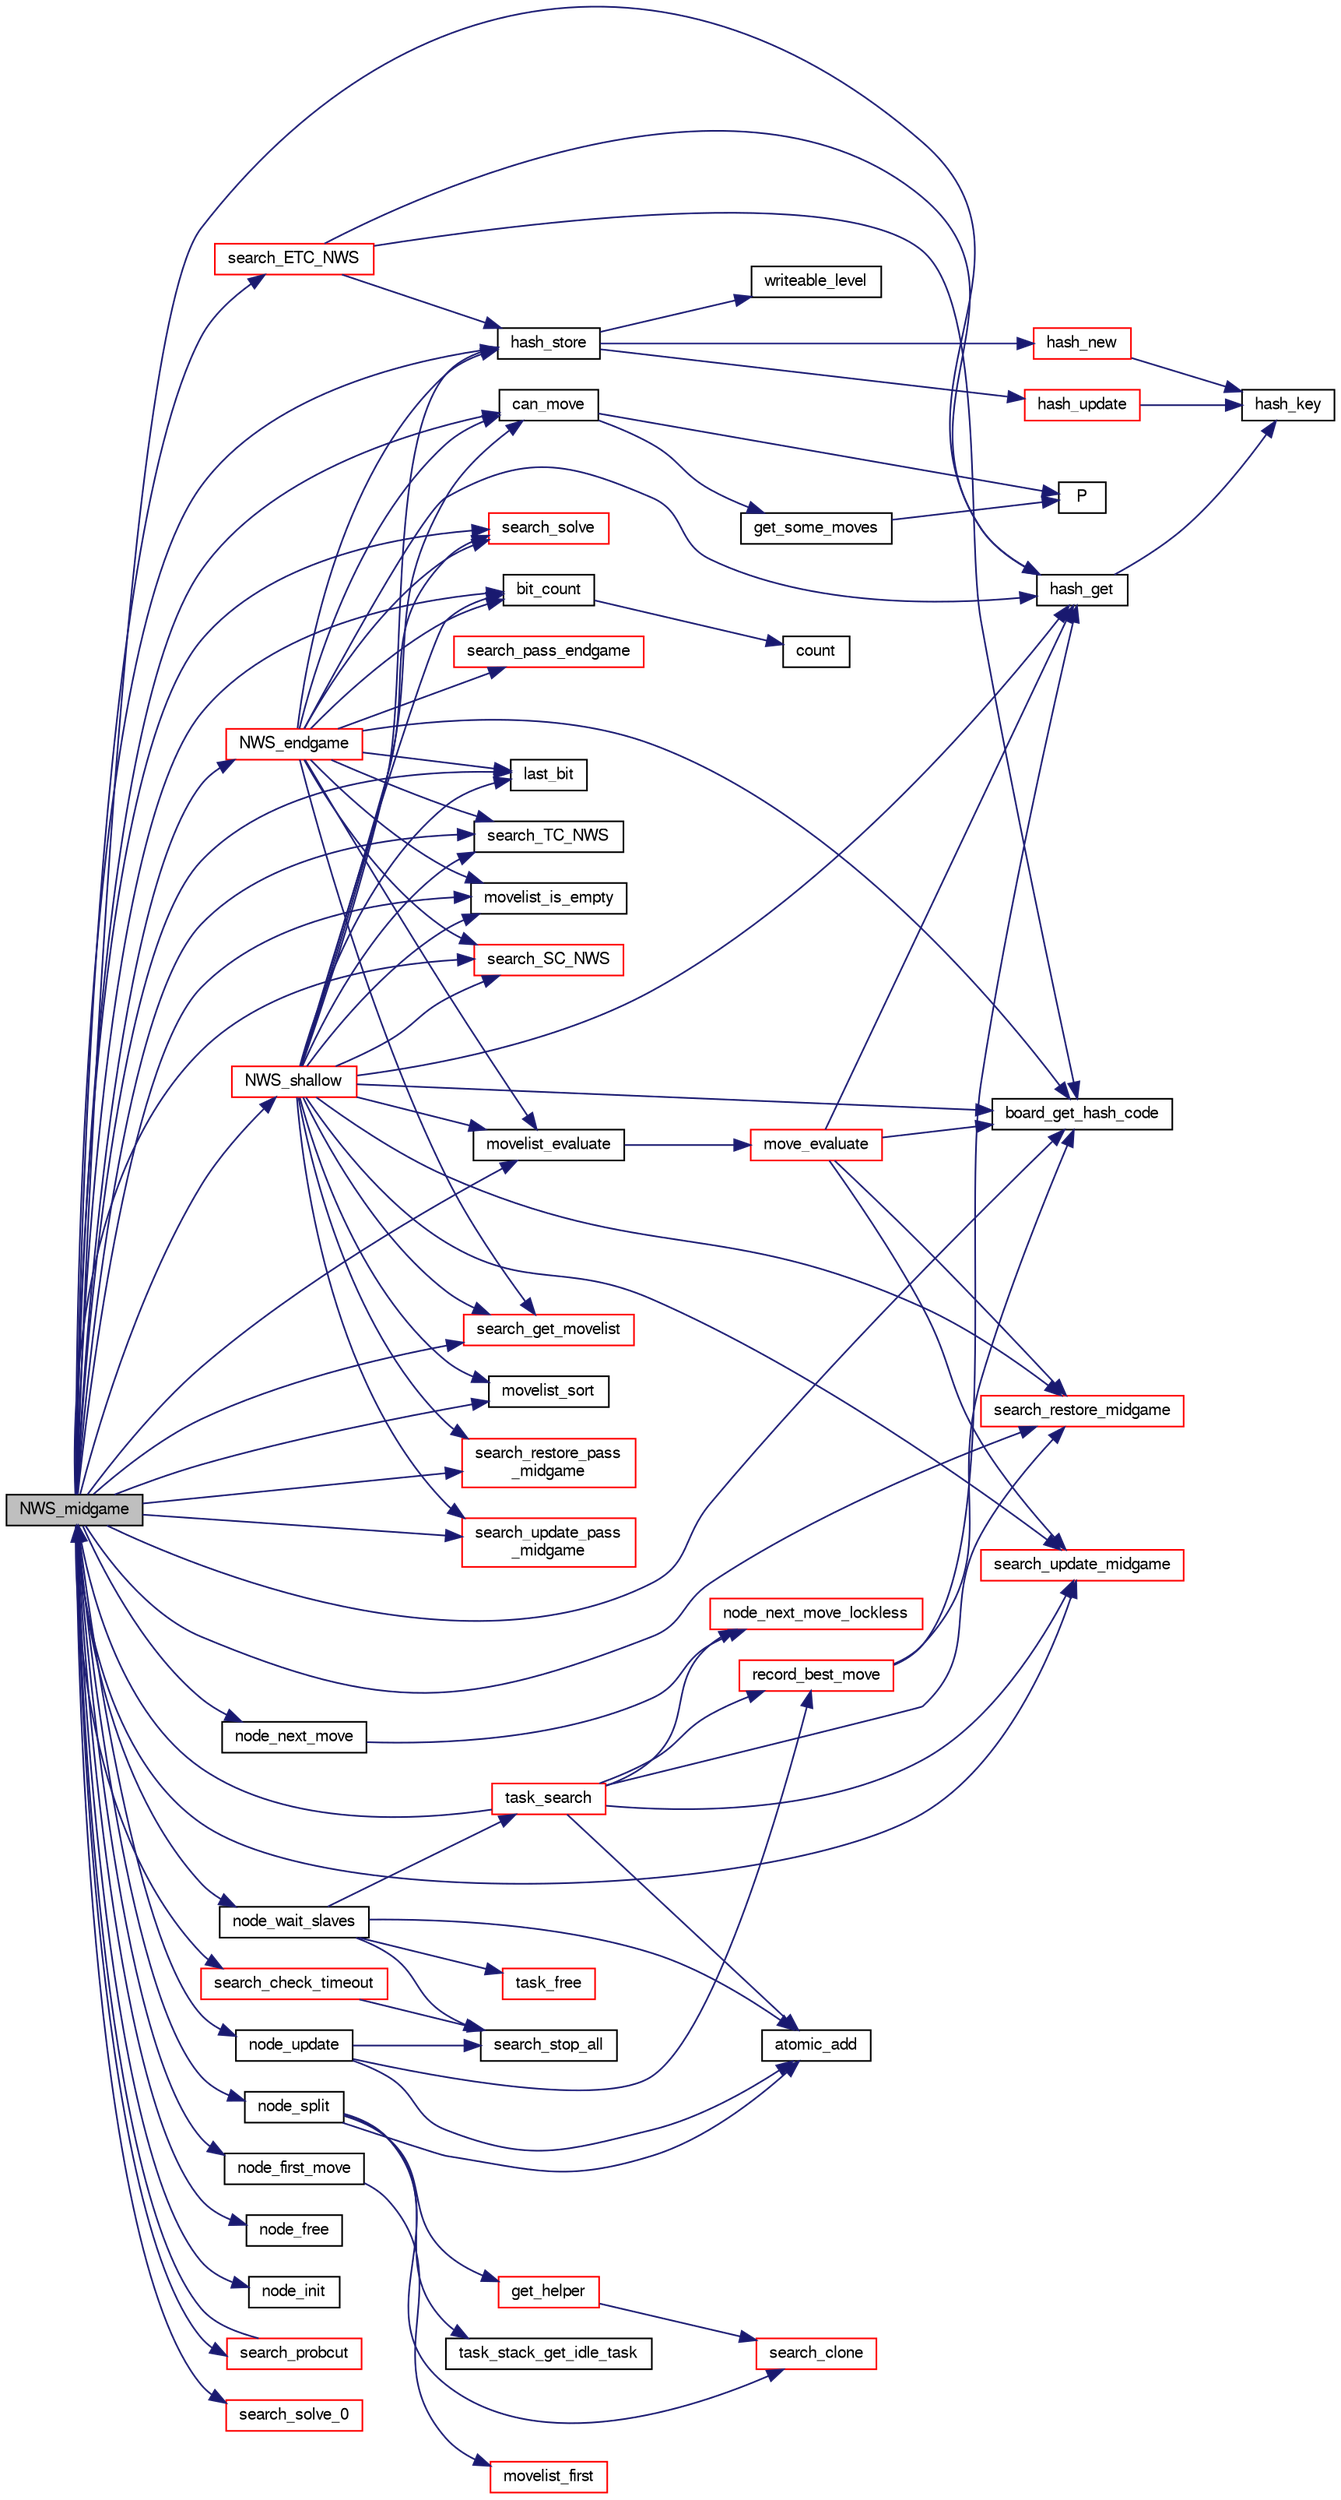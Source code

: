 digraph "NWS_midgame"
{
 // LATEX_PDF_SIZE
  bgcolor="transparent";
  edge [fontname="FreeSans",fontsize="10",labelfontname="FreeSans",labelfontsize="10"];
  node [fontname="FreeSans",fontsize="10",shape=record];
  rankdir="LR";
  Node1 [label="NWS_midgame",height=0.2,width=0.4,color="black", fillcolor="grey75", style="filled", fontcolor="black",tooltip="Evaluate a midgame position with a Null Window Search algorithm."];
  Node1 -> Node2 [color="midnightblue",fontsize="10",style="solid",fontname="FreeSans"];
  Node2 [label="bit_count",height=0.2,width=0.4,color="black",URL="$bit_8c.html#a830fec0a90989da1f1900ff609b92167",tooltip="Count the number of bits set to one in an unsigned long long."];
  Node2 -> Node3 [color="midnightblue",fontsize="10",style="solid",fontname="FreeSans"];
  Node3 [label="count",height=0.2,width=0.4,color="black",URL="$generate__flip_8c.html#a1a1d6a2cdbded5c35040f6555e948770",tooltip=" "];
  Node1 -> Node4 [color="midnightblue",fontsize="10",style="solid",fontname="FreeSans"];
  Node4 [label="board_get_hash_code",height=0.2,width=0.4,color="black",URL="$board_8c.html#a0e6cff6e714bcb714e2b9b2d7b9fbec6",tooltip="Compute a hash code."];
  Node1 -> Node5 [color="midnightblue",fontsize="10",style="solid",fontname="FreeSans"];
  Node5 [label="can_move",height=0.2,width=0.4,color="black",URL="$board_8c.html#ae1a532d6eaa0e55357d0f4b9cd659b88",tooltip="Check if a player can move."];
  Node5 -> Node6 [color="midnightblue",fontsize="10",style="solid",fontname="FreeSans"];
  Node6 [label="get_some_moves",height=0.2,width=0.4,color="black",URL="$board_8c.html#a5db071e3e4d26a0b7d6425bb6333dd7f",tooltip="Get a part of the moves."];
  Node6 -> Node7 [color="midnightblue",fontsize="10",style="solid",fontname="FreeSans"];
  Node7 [label="P",height=0.2,width=0.4,color="black",URL="$generate__flip_8c.html#a11481f01e169aee1117c83a352c22222",tooltip=" "];
  Node5 -> Node7 [color="midnightblue",fontsize="10",style="solid",fontname="FreeSans"];
  Node1 -> Node8 [color="midnightblue",fontsize="10",style="solid",fontname="FreeSans"];
  Node8 [label="hash_get",height=0.2,width=0.4,color="black",URL="$hash-lock-free_8c.html#a6f54ce833279fec9ac110dcce45565ad",tooltip="Find an hash table entry according to the evaluated board hash codes."];
  Node8 -> Node9 [color="midnightblue",fontsize="10",style="solid",fontname="FreeSans"];
  Node9 [label="hash_key",height=0.2,width=0.4,color="black",URL="$hash-lock-free_8c.html#aeafd0b4e6665b357afcff5dd30723c15",tooltip="Transform hash data into a 64 bits key."];
  Node1 -> Node10 [color="midnightblue",fontsize="10",style="solid",fontname="FreeSans"];
  Node10 [label="hash_store",height=0.2,width=0.4,color="black",URL="$hash-lock-free_8c.html#ae70e5c17e3d2cf7fb49e085be7092843",tooltip="Store an hashtable item."];
  Node10 -> Node11 [color="midnightblue",fontsize="10",style="solid",fontname="FreeSans"];
  Node11 [label="hash_new",height=0.2,width=0.4,color="red",URL="$hash-lock-free_8c.html#ad5221370b52335bbd99bc7032f212481",tooltip="Initialize a new hash table item."];
  Node11 -> Node9 [color="midnightblue",fontsize="10",style="solid",fontname="FreeSans"];
  Node10 -> Node13 [color="midnightblue",fontsize="10",style="solid",fontname="FreeSans"];
  Node13 [label="hash_update",height=0.2,width=0.4,color="red",URL="$hash-lock-free_8c.html#a8cd45c12c1c253e7c40e12dd2b3a310c",tooltip="update the hash entry"];
  Node13 -> Node9 [color="midnightblue",fontsize="10",style="solid",fontname="FreeSans"];
  Node10 -> Node16 [color="midnightblue",fontsize="10",style="solid",fontname="FreeSans"];
  Node16 [label="writeable_level",height=0.2,width=0.4,color="black",URL="$hash-lock-free_8c.html#aa41c220979591f6be05f9c30fae53261",tooltip="make a level from date, cost, depth & selectivity."];
  Node1 -> Node17 [color="midnightblue",fontsize="10",style="solid",fontname="FreeSans"];
  Node17 [label="last_bit",height=0.2,width=0.4,color="black",URL="$bit_8c.html#ad47d9158c952a78b9602c699ab6ece49",tooltip="Search the last bit set (same as log2())."];
  Node1 -> Node18 [color="midnightblue",fontsize="10",style="solid",fontname="FreeSans"];
  Node18 [label="movelist_evaluate",height=0.2,width=0.4,color="black",URL="$move_8c.html#a9b4b1c7be1b237198713f0355f60fe28",tooltip="Evaluate a list of move in order to sort it."];
  Node18 -> Node19 [color="midnightblue",fontsize="10",style="solid",fontname="FreeSans"];
  Node19 [label="move_evaluate",height=0.2,width=0.4,color="red",URL="$move_8c.html#a57eefc66553dd853ba6a21d3d6abb3e0",tooltip="Evaluate a list of move."];
  Node19 -> Node4 [color="midnightblue",fontsize="10",style="solid",fontname="FreeSans"];
  Node19 -> Node8 [color="midnightblue",fontsize="10",style="solid",fontname="FreeSans"];
  Node19 -> Node58 [color="midnightblue",fontsize="10",style="solid",fontname="FreeSans"];
  Node58 [label="search_restore_midgame",height=0.2,width=0.4,color="red",URL="$search_8c.html#a8ee87f18a6108894aecb6f0cda99fcf8",tooltip="Restore the search state as before a move."];
  Node19 -> Node61 [color="midnightblue",fontsize="10",style="solid",fontname="FreeSans"];
  Node61 [label="search_update_midgame",height=0.2,width=0.4,color="red",URL="$search_8c.html#a985ef3449348437e273c1d5c74ae74f6",tooltip="Update the search state after a move."];
  Node1 -> Node38 [color="midnightblue",fontsize="10",style="solid",fontname="FreeSans"];
  Node38 [label="movelist_is_empty",height=0.2,width=0.4,color="black",URL="$move_8c.html#a13dc373d7c20c99db5dfbc1b70e20d15",tooltip="Check if the list is empty."];
  Node1 -> Node39 [color="midnightblue",fontsize="10",style="solid",fontname="FreeSans"];
  Node39 [label="movelist_sort",height=0.2,width=0.4,color="black",URL="$move_8c.html#a38bfc9e186591a76e2b3c673075effd3",tooltip="Sort all moves."];
  Node1 -> Node70 [color="midnightblue",fontsize="10",style="solid",fontname="FreeSans"];
  Node70 [label="node_first_move",height=0.2,width=0.4,color="black",URL="$ybwc_8c.html#add2247a628b88fd27119dfbe49a41111",tooltip="Get the first move of the move list."];
  Node70 -> Node71 [color="midnightblue",fontsize="10",style="solid",fontname="FreeSans"];
  Node71 [label="movelist_first",height=0.2,width=0.4,color="red",URL="$move_8c.html#a344c538364b7077c15a57c8ec0c4a947",tooltip="Return the first move of the list."];
  Node1 -> Node73 [color="midnightblue",fontsize="10",style="solid",fontname="FreeSans"];
  Node73 [label="node_free",height=0.2,width=0.4,color="black",URL="$ybwc_8c.html#a9158549a90b34b758a3371f60e93a65b",tooltip="Free Resources allocated by a node."];
  Node1 -> Node74 [color="midnightblue",fontsize="10",style="solid",fontname="FreeSans"];
  Node74 [label="node_init",height=0.2,width=0.4,color="black",URL="$ybwc_8c.html#ad4a0c85671094fb20a59df4aed9202b5",tooltip="Initialize a node."];
  Node1 -> Node75 [color="midnightblue",fontsize="10",style="solid",fontname="FreeSans"];
  Node75 [label="node_next_move",height=0.2,width=0.4,color="black",URL="$ybwc_8c.html#a744689fe7920707e9cf5a4149be74b46",tooltip="Get the next move of the move list."];
  Node75 -> Node76 [color="midnightblue",fontsize="10",style="solid",fontname="FreeSans"];
  Node76 [label="node_next_move_lockless",height=0.2,width=0.4,color="red",URL="$ybwc_8c.html#afa0e58a0825e315ec77c2504f4f3f1fe",tooltip="Get the next move of the move list."];
  Node1 -> Node77 [color="midnightblue",fontsize="10",style="solid",fontname="FreeSans"];
  Node77 [label="node_split",height=0.2,width=0.4,color="black",URL="$ybwc_8c.html#a7dba05be5b187eb162b9311c91e22b38",tooltip="Node split."];
  Node77 -> Node78 [color="midnightblue",fontsize="10",style="solid",fontname="FreeSans"];
  Node78 [label="atomic_add",height=0.2,width=0.4,color="black",URL="$util_8h.html#a810a91328534783b77f0e95327f37270",tooltip=" "];
  Node77 -> Node79 [color="midnightblue",fontsize="10",style="solid",fontname="FreeSans"];
  Node79 [label="get_helper",height=0.2,width=0.4,color="red",URL="$ybwc_8c.html#af882b1bf581c1a2afc29dd8624478421",tooltip="Seek for & use an helper node."];
  Node79 -> Node80 [color="midnightblue",fontsize="10",style="solid",fontname="FreeSans"];
  Node80 [label="search_clone",height=0.2,width=0.4,color="red",URL="$search_8c.html#a7af3e3571b317c44cd1f669ec2eb4be8",tooltip="Clone a search for parallel search."];
  Node77 -> Node80 [color="midnightblue",fontsize="10",style="solid",fontname="FreeSans"];
  Node77 -> Node87 [color="midnightblue",fontsize="10",style="solid",fontname="FreeSans"];
  Node87 [label="task_stack_get_idle_task",height=0.2,width=0.4,color="black",URL="$ybwc_8c.html#a8d11f7bb4a76bc871550c8be50abdaf8",tooltip="Return, if available, an idle task."];
  Node1 -> Node88 [color="midnightblue",fontsize="10",style="solid",fontname="FreeSans"];
  Node88 [label="node_update",height=0.2,width=0.4,color="black",URL="$ybwc_8c.html#aaa3720f7191596fadf637ee6fddc8666",tooltip="Update a node."];
  Node88 -> Node78 [color="midnightblue",fontsize="10",style="solid",fontname="FreeSans"];
  Node88 -> Node89 [color="midnightblue",fontsize="10",style="solid",fontname="FreeSans"];
  Node89 [label="record_best_move",height=0.2,width=0.4,color="red",URL="$root_8c.html#ae557ecf41efe8b033969349603c765e2",tooltip="Record best move."];
  Node89 -> Node4 [color="midnightblue",fontsize="10",style="solid",fontname="FreeSans"];
  Node89 -> Node8 [color="midnightblue",fontsize="10",style="solid",fontname="FreeSans"];
  Node88 -> Node103 [color="midnightblue",fontsize="10",style="solid",fontname="FreeSans"];
  Node103 [label="search_stop_all",height=0.2,width=0.4,color="black",URL="$search_8c.html#ad775910af78c46412b5ee4b8bc887b67",tooltip="Stop the search."];
  Node1 -> Node104 [color="midnightblue",fontsize="10",style="solid",fontname="FreeSans"];
  Node104 [label="node_wait_slaves",height=0.2,width=0.4,color="black",URL="$ybwc_8c.html#a6cab65bf7dade2f8653a2e3276b89c78",tooltip="Wait for slaves termination."];
  Node104 -> Node78 [color="midnightblue",fontsize="10",style="solid",fontname="FreeSans"];
  Node104 -> Node103 [color="midnightblue",fontsize="10",style="solid",fontname="FreeSans"];
  Node104 -> Node105 [color="midnightblue",fontsize="10",style="solid",fontname="FreeSans"];
  Node105 [label="task_free",height=0.2,width=0.4,color="red",URL="$ybwc_8c.html#a7ac944c5b45b2c8870c2eea4d4a140bb",tooltip="Free resources used by a task."];
  Node104 -> Node109 [color="midnightblue",fontsize="10",style="solid",fontname="FreeSans"];
  Node109 [label="task_search",height=0.2,width=0.4,color="red",URL="$ybwc_8c.html#aaa4fc1461e78cd5569318f9e19399e50",tooltip="A parallel search within a Task structure."];
  Node109 -> Node78 [color="midnightblue",fontsize="10",style="solid",fontname="FreeSans"];
  Node109 -> Node76 [color="midnightblue",fontsize="10",style="solid",fontname="FreeSans"];
  Node109 -> Node1 [color="midnightblue",fontsize="10",style="solid",fontname="FreeSans"];
  Node109 -> Node89 [color="midnightblue",fontsize="10",style="solid",fontname="FreeSans"];
  Node109 -> Node58 [color="midnightblue",fontsize="10",style="solid",fontname="FreeSans"];
  Node109 -> Node61 [color="midnightblue",fontsize="10",style="solid",fontname="FreeSans"];
  Node1 -> Node119 [color="midnightblue",fontsize="10",style="solid",fontname="FreeSans"];
  Node119 [label="NWS_endgame",height=0.2,width=0.4,color="red",URL="$endgame_8c.html#a3a2fd5b24cddcf17f9b29921bbf9ec57",tooltip="Evaluate an endgame position with a Null Window Search algorithm."];
  Node119 -> Node2 [color="midnightblue",fontsize="10",style="solid",fontname="FreeSans"];
  Node119 -> Node4 [color="midnightblue",fontsize="10",style="solid",fontname="FreeSans"];
  Node119 -> Node5 [color="midnightblue",fontsize="10",style="solid",fontname="FreeSans"];
  Node119 -> Node8 [color="midnightblue",fontsize="10",style="solid",fontname="FreeSans"];
  Node119 -> Node10 [color="midnightblue",fontsize="10",style="solid",fontname="FreeSans"];
  Node119 -> Node17 [color="midnightblue",fontsize="10",style="solid",fontname="FreeSans"];
  Node119 -> Node18 [color="midnightblue",fontsize="10",style="solid",fontname="FreeSans"];
  Node119 -> Node38 [color="midnightblue",fontsize="10",style="solid",fontname="FreeSans"];
  Node119 -> Node63 [color="midnightblue",fontsize="10",style="solid",fontname="FreeSans"];
  Node63 [label="search_get_movelist",height=0.2,width=0.4,color="red",URL="$search_8c.html#a507955218cafd96b85d29981f3ea6f8d",tooltip="Get a list of legal moves."];
  Node119 -> Node120 [color="midnightblue",fontsize="10",style="solid",fontname="FreeSans"];
  Node120 [label="search_pass_endgame",height=0.2,width=0.4,color="red",URL="$search_8c.html#a45d07951448627b50a92b1c872367469",tooltip="Update the search state after a passing move."];
  Node119 -> Node64 [color="midnightblue",fontsize="10",style="solid",fontname="FreeSans"];
  Node64 [label="search_SC_NWS",height=0.2,width=0.4,color="red",URL="$search_8c.html#afb7a2b1fa945dd8f14a8e56639fde259",tooltip="Stability Cutoff (TC)."];
  Node119 -> Node54 [color="midnightblue",fontsize="10",style="solid",fontname="FreeSans"];
  Node54 [label="search_solve",height=0.2,width=0.4,color="red",URL="$endgame_8c.html#a94a89fc327a63ea97d5e30c7c981a2aa",tooltip="Get the final score."];
  Node119 -> Node67 [color="midnightblue",fontsize="10",style="solid",fontname="FreeSans"];
  Node67 [label="search_TC_NWS",height=0.2,width=0.4,color="black",URL="$search_8c.html#a1df9af0edd9d96eb16b7ade51a96dbf4",tooltip="Transposition Cutoff (TC)."];
  Node1 -> Node40 [color="midnightblue",fontsize="10",style="solid",fontname="FreeSans"];
  Node40 [label="NWS_shallow",height=0.2,width=0.4,color="red",URL="$midgame_8c.html#af1a84e98330ad790762f316451f36067",tooltip="Evaluate a midgame position with a Null Window Search algorithm."];
  Node40 -> Node2 [color="midnightblue",fontsize="10",style="solid",fontname="FreeSans"];
  Node40 -> Node4 [color="midnightblue",fontsize="10",style="solid",fontname="FreeSans"];
  Node40 -> Node5 [color="midnightblue",fontsize="10",style="solid",fontname="FreeSans"];
  Node40 -> Node8 [color="midnightblue",fontsize="10",style="solid",fontname="FreeSans"];
  Node40 -> Node10 [color="midnightblue",fontsize="10",style="solid",fontname="FreeSans"];
  Node40 -> Node17 [color="midnightblue",fontsize="10",style="solid",fontname="FreeSans"];
  Node40 -> Node18 [color="midnightblue",fontsize="10",style="solid",fontname="FreeSans"];
  Node40 -> Node38 [color="midnightblue",fontsize="10",style="solid",fontname="FreeSans"];
  Node40 -> Node39 [color="midnightblue",fontsize="10",style="solid",fontname="FreeSans"];
  Node40 -> Node63 [color="midnightblue",fontsize="10",style="solid",fontname="FreeSans"];
  Node40 -> Node58 [color="midnightblue",fontsize="10",style="solid",fontname="FreeSans"];
  Node40 -> Node51 [color="midnightblue",fontsize="10",style="solid",fontname="FreeSans"];
  Node51 [label="search_restore_pass\l_midgame",height=0.2,width=0.4,color="red",URL="$search_8c.html#a5e9707f0c579c46996fba87fedecb58c",tooltip="Update the search state after a passing move."];
  Node40 -> Node64 [color="midnightblue",fontsize="10",style="solid",fontname="FreeSans"];
  Node40 -> Node54 [color="midnightblue",fontsize="10",style="solid",fontname="FreeSans"];
  Node40 -> Node67 [color="midnightblue",fontsize="10",style="solid",fontname="FreeSans"];
  Node40 -> Node61 [color="midnightblue",fontsize="10",style="solid",fontname="FreeSans"];
  Node40 -> Node56 [color="midnightblue",fontsize="10",style="solid",fontname="FreeSans"];
  Node56 [label="search_update_pass\l_midgame",height=0.2,width=0.4,color="red",URL="$search_8c.html#af34e8681551a63ca25390b3c87bbf9f7",tooltip="Update the search state after a passing move."];
  Node1 -> Node111 [color="midnightblue",fontsize="10",style="solid",fontname="FreeSans"];
  Node111 [label="search_check_timeout",height=0.2,width=0.4,color="red",URL="$search_8c.html#a1fc126733c7201381ebb66cb42e23ad7",tooltip="Check if it can iterate more..."];
  Node111 -> Node103 [color="midnightblue",fontsize="10",style="solid",fontname="FreeSans"];
  Node1 -> Node130 [color="midnightblue",fontsize="10",style="solid",fontname="FreeSans"];
  Node130 [label="search_ETC_NWS",height=0.2,width=0.4,color="red",URL="$search_8c.html#acca0552701cb0d46a406101f5f426e17",tooltip="Enhanced Transposition Cutoff (ETC)."];
  Node130 -> Node4 [color="midnightblue",fontsize="10",style="solid",fontname="FreeSans"];
  Node130 -> Node8 [color="midnightblue",fontsize="10",style="solid",fontname="FreeSans"];
  Node130 -> Node10 [color="midnightblue",fontsize="10",style="solid",fontname="FreeSans"];
  Node1 -> Node63 [color="midnightblue",fontsize="10",style="solid",fontname="FreeSans"];
  Node1 -> Node131 [color="midnightblue",fontsize="10",style="solid",fontname="FreeSans"];
  Node131 [label="search_probcut",height=0.2,width=0.4,color="red",URL="$midgame_8c.html#a232fed82bb28cdcc18d59d1cfecab0f1",tooltip="Probcut."];
  Node131 -> Node1 [color="midnightblue",fontsize="10",style="solid",fontname="FreeSans"];
  Node1 -> Node58 [color="midnightblue",fontsize="10",style="solid",fontname="FreeSans"];
  Node1 -> Node51 [color="midnightblue",fontsize="10",style="solid",fontname="FreeSans"];
  Node1 -> Node64 [color="midnightblue",fontsize="10",style="solid",fontname="FreeSans"];
  Node1 -> Node54 [color="midnightblue",fontsize="10",style="solid",fontname="FreeSans"];
  Node1 -> Node113 [color="midnightblue",fontsize="10",style="solid",fontname="FreeSans"];
  Node113 [label="search_solve_0",height=0.2,width=0.4,color="red",URL="$endgame_8c.html#ae04cc7f1a6a497061ed834030a426912",tooltip="Get the final score."];
  Node1 -> Node67 [color="midnightblue",fontsize="10",style="solid",fontname="FreeSans"];
  Node1 -> Node61 [color="midnightblue",fontsize="10",style="solid",fontname="FreeSans"];
  Node1 -> Node56 [color="midnightblue",fontsize="10",style="solid",fontname="FreeSans"];
}
